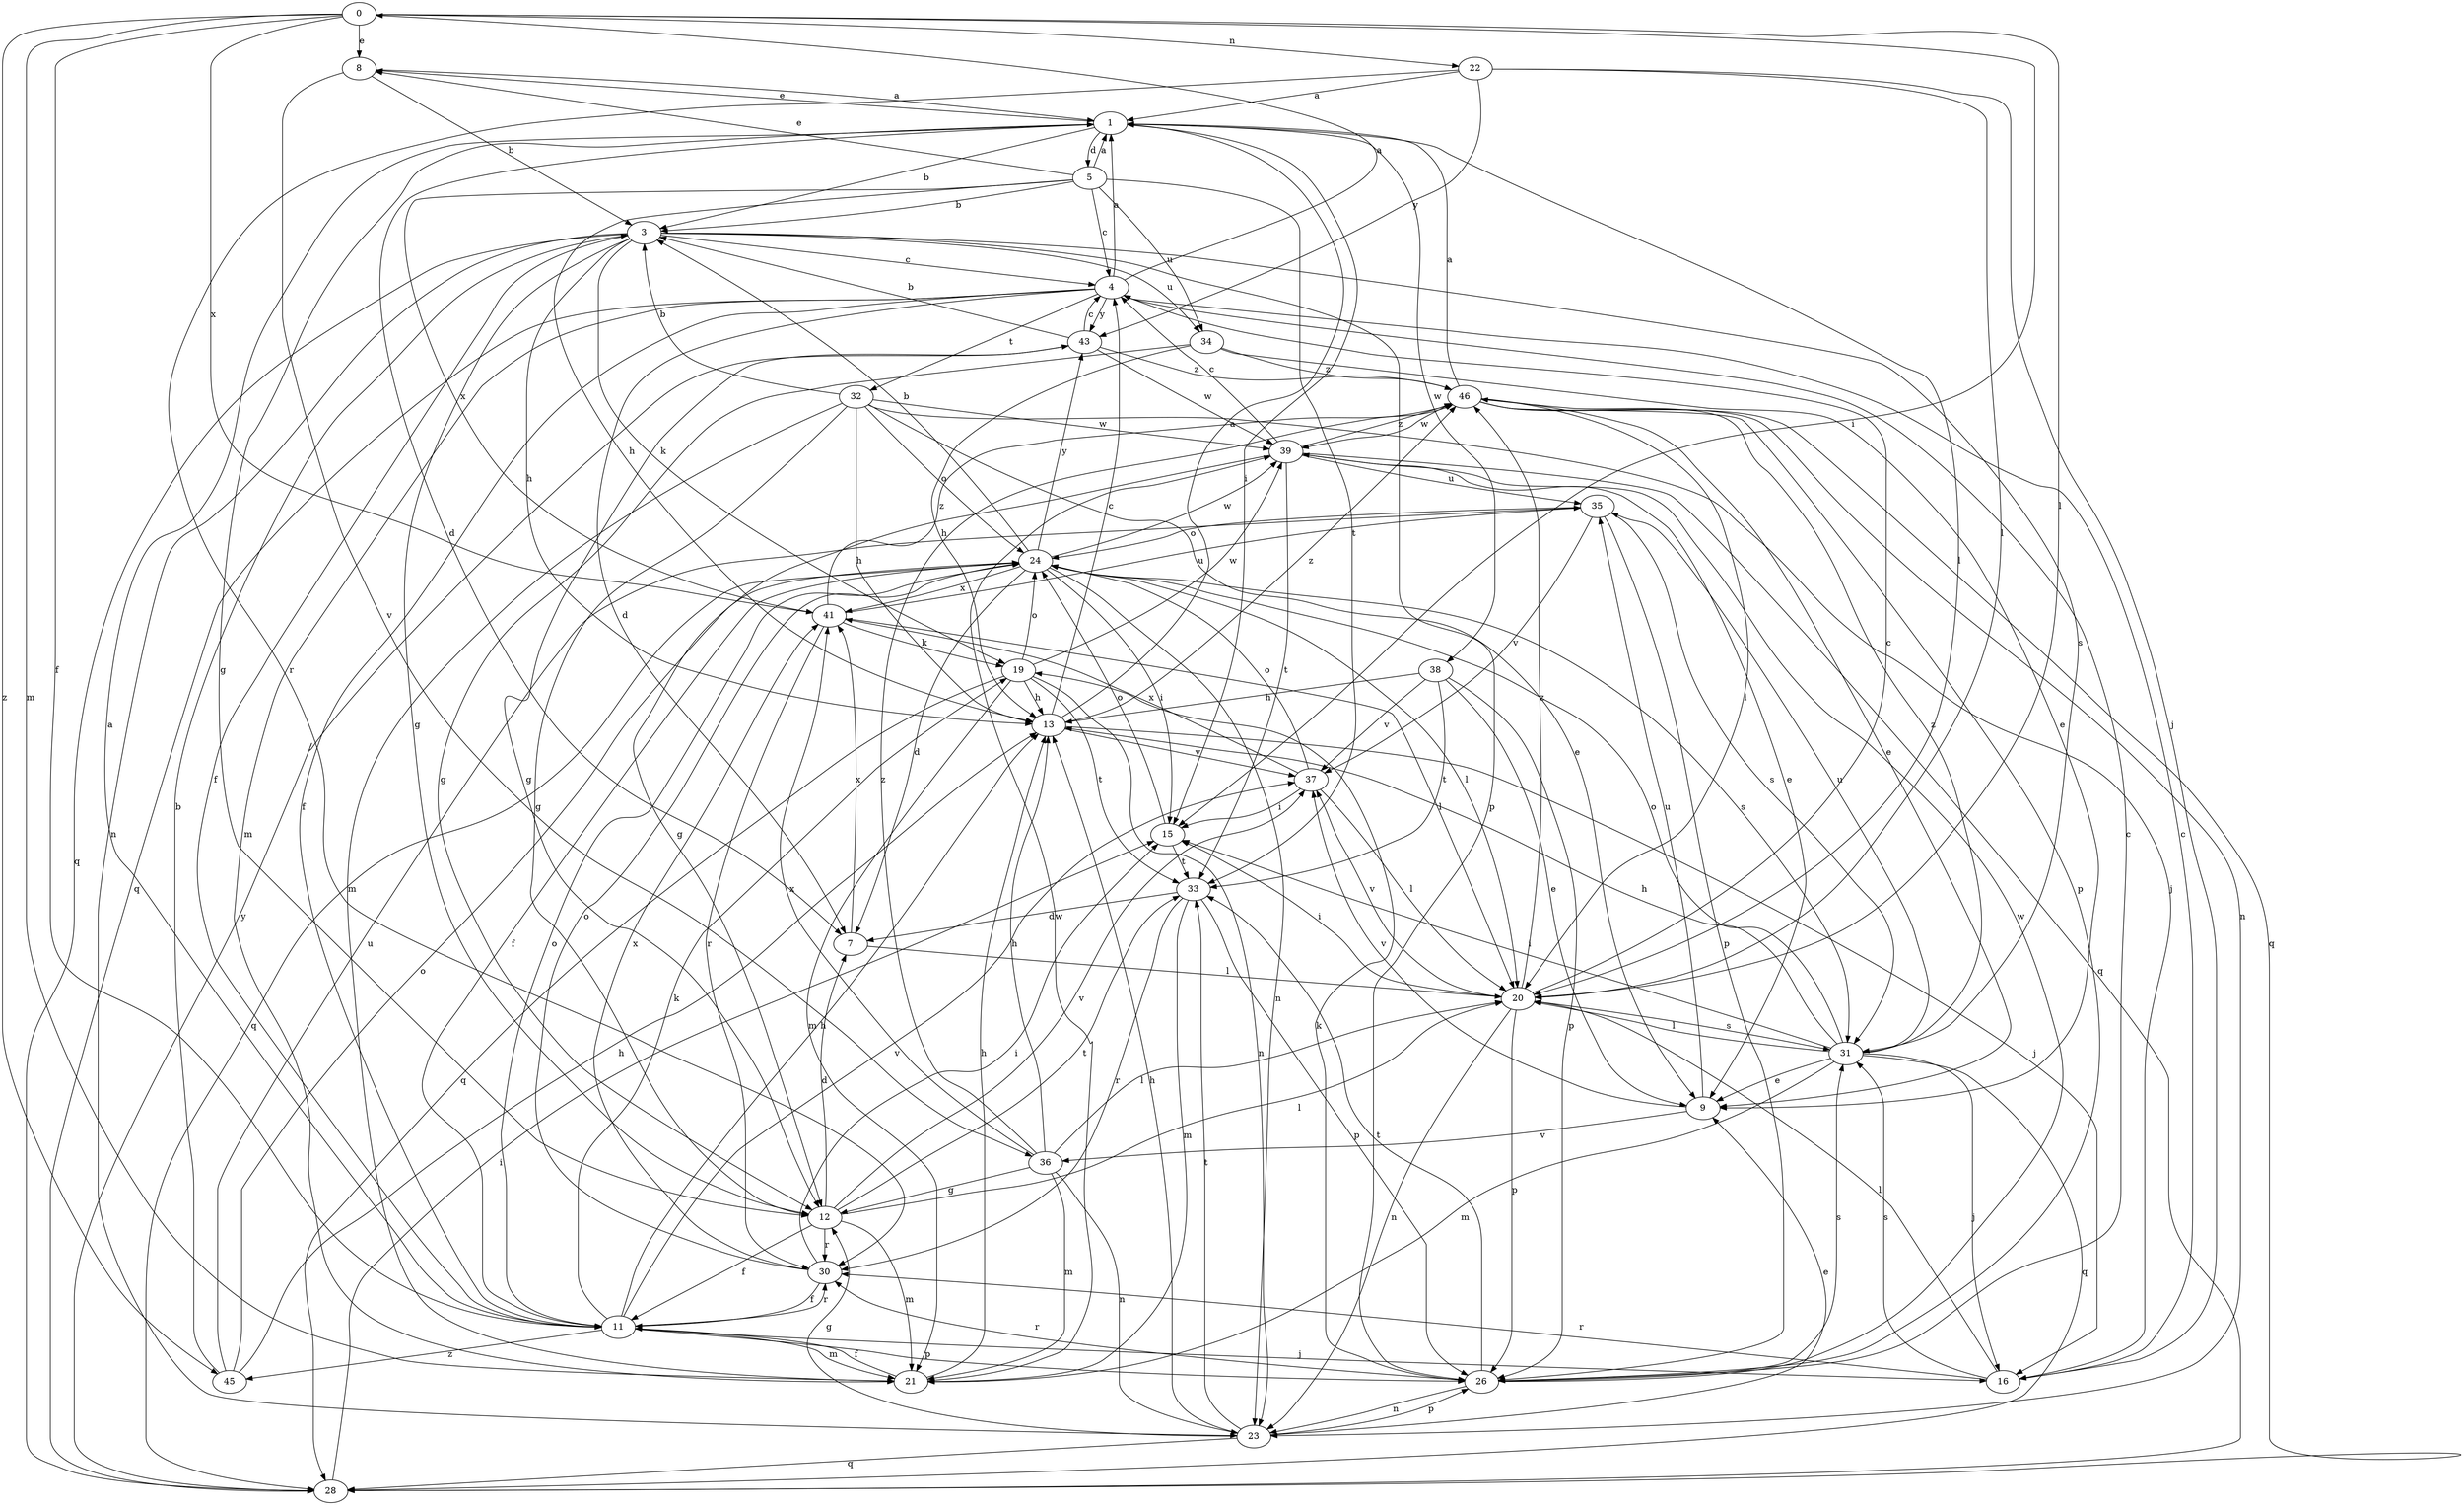 strict digraph  {
0;
1;
3;
4;
5;
7;
8;
9;
11;
12;
13;
15;
16;
19;
20;
21;
22;
23;
24;
26;
28;
30;
31;
32;
33;
34;
35;
36;
37;
38;
39;
41;
43;
45;
46;
0 -> 8  [label=e];
0 -> 11  [label=f];
0 -> 15  [label=i];
0 -> 20  [label=l];
0 -> 21  [label=m];
0 -> 22  [label=n];
0 -> 41  [label=x];
0 -> 45  [label=z];
1 -> 3  [label=b];
1 -> 5  [label=d];
1 -> 7  [label=d];
1 -> 8  [label=e];
1 -> 12  [label=g];
1 -> 15  [label=i];
1 -> 20  [label=l];
1 -> 38  [label=w];
3 -> 4  [label=c];
3 -> 11  [label=f];
3 -> 12  [label=g];
3 -> 13  [label=h];
3 -> 19  [label=k];
3 -> 23  [label=n];
3 -> 26  [label=p];
3 -> 28  [label=q];
3 -> 31  [label=s];
3 -> 34  [label=u];
4 -> 0  [label=a];
4 -> 1  [label=a];
4 -> 7  [label=d];
4 -> 11  [label=f];
4 -> 21  [label=m];
4 -> 28  [label=q];
4 -> 32  [label=t];
4 -> 43  [label=y];
5 -> 1  [label=a];
5 -> 3  [label=b];
5 -> 4  [label=c];
5 -> 8  [label=e];
5 -> 13  [label=h];
5 -> 33  [label=t];
5 -> 34  [label=u];
5 -> 41  [label=x];
7 -> 20  [label=l];
7 -> 41  [label=x];
8 -> 1  [label=a];
8 -> 3  [label=b];
8 -> 36  [label=v];
9 -> 35  [label=u];
9 -> 36  [label=v];
9 -> 37  [label=v];
11 -> 1  [label=a];
11 -> 13  [label=h];
11 -> 16  [label=j];
11 -> 19  [label=k];
11 -> 21  [label=m];
11 -> 24  [label=o];
11 -> 26  [label=p];
11 -> 30  [label=r];
11 -> 37  [label=v];
11 -> 45  [label=z];
12 -> 7  [label=d];
12 -> 11  [label=f];
12 -> 20  [label=l];
12 -> 21  [label=m];
12 -> 30  [label=r];
12 -> 33  [label=t];
12 -> 37  [label=v];
13 -> 1  [label=a];
13 -> 4  [label=c];
13 -> 16  [label=j];
13 -> 37  [label=v];
13 -> 46  [label=z];
15 -> 24  [label=o];
15 -> 33  [label=t];
16 -> 4  [label=c];
16 -> 20  [label=l];
16 -> 30  [label=r];
16 -> 31  [label=s];
19 -> 13  [label=h];
19 -> 21  [label=m];
19 -> 23  [label=n];
19 -> 24  [label=o];
19 -> 28  [label=q];
19 -> 33  [label=t];
19 -> 39  [label=w];
20 -> 4  [label=c];
20 -> 15  [label=i];
20 -> 23  [label=n];
20 -> 26  [label=p];
20 -> 31  [label=s];
20 -> 37  [label=v];
20 -> 46  [label=z];
21 -> 11  [label=f];
21 -> 13  [label=h];
21 -> 39  [label=w];
22 -> 1  [label=a];
22 -> 16  [label=j];
22 -> 20  [label=l];
22 -> 30  [label=r];
22 -> 43  [label=y];
23 -> 9  [label=e];
23 -> 12  [label=g];
23 -> 13  [label=h];
23 -> 26  [label=p];
23 -> 28  [label=q];
23 -> 33  [label=t];
24 -> 3  [label=b];
24 -> 7  [label=d];
24 -> 11  [label=f];
24 -> 15  [label=i];
24 -> 20  [label=l];
24 -> 23  [label=n];
24 -> 28  [label=q];
24 -> 31  [label=s];
24 -> 39  [label=w];
24 -> 41  [label=x];
24 -> 43  [label=y];
26 -> 4  [label=c];
26 -> 19  [label=k];
26 -> 23  [label=n];
26 -> 30  [label=r];
26 -> 31  [label=s];
26 -> 33  [label=t];
26 -> 39  [label=w];
28 -> 15  [label=i];
28 -> 43  [label=y];
30 -> 11  [label=f];
30 -> 15  [label=i];
30 -> 24  [label=o];
30 -> 41  [label=x];
31 -> 9  [label=e];
31 -> 13  [label=h];
31 -> 15  [label=i];
31 -> 16  [label=j];
31 -> 20  [label=l];
31 -> 21  [label=m];
31 -> 24  [label=o];
31 -> 28  [label=q];
31 -> 35  [label=u];
31 -> 46  [label=z];
32 -> 3  [label=b];
32 -> 9  [label=e];
32 -> 12  [label=g];
32 -> 13  [label=h];
32 -> 16  [label=j];
32 -> 21  [label=m];
32 -> 24  [label=o];
32 -> 39  [label=w];
33 -> 7  [label=d];
33 -> 21  [label=m];
33 -> 26  [label=p];
33 -> 30  [label=r];
34 -> 9  [label=e];
34 -> 12  [label=g];
34 -> 13  [label=h];
34 -> 46  [label=z];
35 -> 24  [label=o];
35 -> 26  [label=p];
35 -> 31  [label=s];
35 -> 37  [label=v];
36 -> 12  [label=g];
36 -> 13  [label=h];
36 -> 20  [label=l];
36 -> 21  [label=m];
36 -> 23  [label=n];
36 -> 41  [label=x];
36 -> 46  [label=z];
37 -> 15  [label=i];
37 -> 20  [label=l];
37 -> 24  [label=o];
37 -> 41  [label=x];
38 -> 9  [label=e];
38 -> 13  [label=h];
38 -> 26  [label=p];
38 -> 33  [label=t];
38 -> 37  [label=v];
39 -> 4  [label=c];
39 -> 9  [label=e];
39 -> 12  [label=g];
39 -> 28  [label=q];
39 -> 33  [label=t];
39 -> 35  [label=u];
39 -> 46  [label=z];
41 -> 19  [label=k];
41 -> 20  [label=l];
41 -> 30  [label=r];
41 -> 35  [label=u];
41 -> 46  [label=z];
43 -> 3  [label=b];
43 -> 4  [label=c];
43 -> 12  [label=g];
43 -> 39  [label=w];
43 -> 46  [label=z];
45 -> 3  [label=b];
45 -> 13  [label=h];
45 -> 24  [label=o];
45 -> 35  [label=u];
46 -> 1  [label=a];
46 -> 9  [label=e];
46 -> 20  [label=l];
46 -> 23  [label=n];
46 -> 26  [label=p];
46 -> 28  [label=q];
46 -> 39  [label=w];
}

